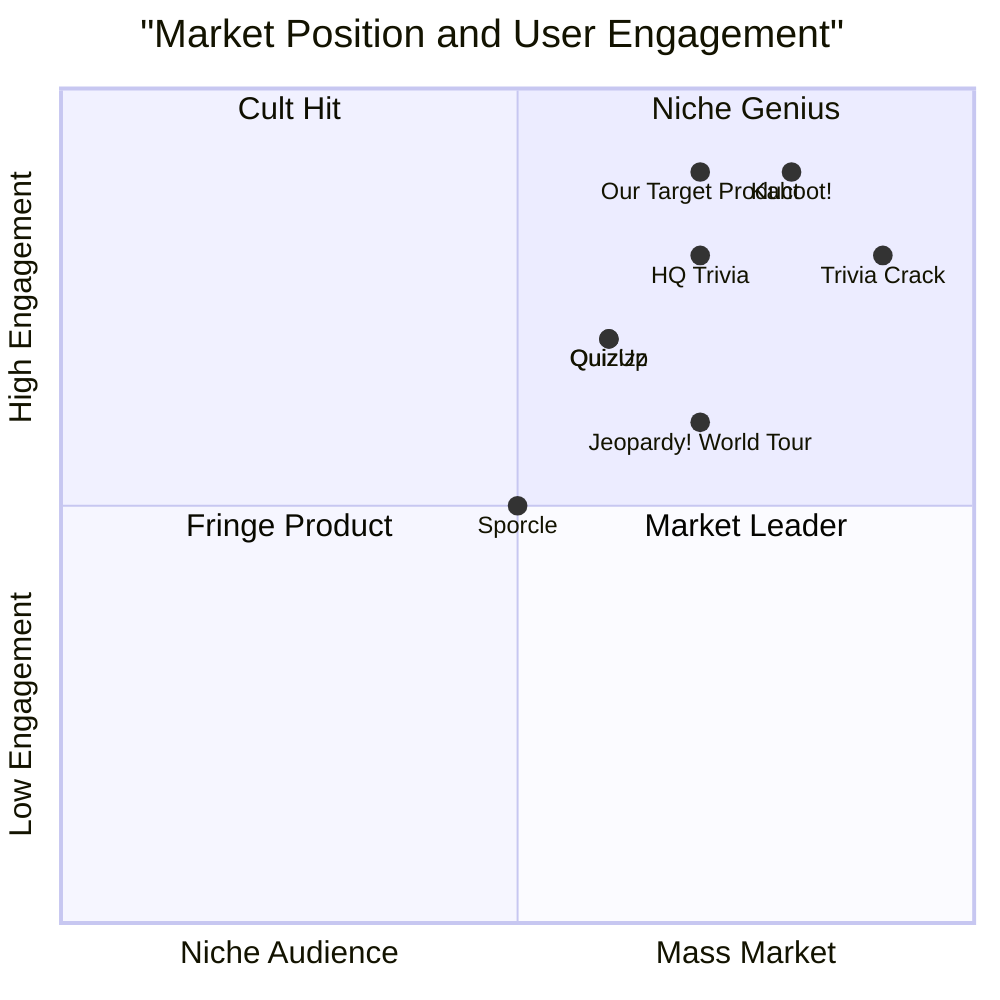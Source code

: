 quadrantChart
    title "Market Position and User Engagement"
    x-axis "Niche Audience" --> "Mass Market"
    y-axis "Low Engagement" --> "High Engagement"
    quadrant-1 "Niche Genius"
    quadrant-2 "Cult Hit"
    quadrant-3 "Fringe Product"
    quadrant-4 "Market Leader"
    "Kahoot!": [0.8, 0.9]
    "QuizUp": [0.6, 0.7]
    "Trivia Crack": [0.9, 0.8]
    "Jeopardy! World Tour": [0.7, 0.6]
    "Sporcle": [0.5, 0.5]
    "Quizizz": [0.6, 0.7]
    "HQ Trivia": [0.7, 0.8]
    "Our Target Product": [0.7, 0.9]
